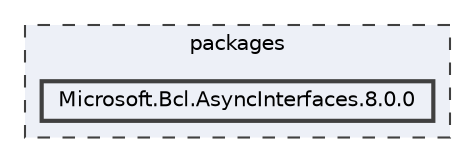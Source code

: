 digraph "packages/Microsoft.Bcl.AsyncInterfaces.8.0.0"
{
 // LATEX_PDF_SIZE
  bgcolor="transparent";
  edge [fontname=Helvetica,fontsize=10,labelfontname=Helvetica,labelfontsize=10];
  node [fontname=Helvetica,fontsize=10,shape=box,height=0.2,width=0.4];
  compound=true
  subgraph clusterdir_93501a11e921083efbd154e0cdff5f10 {
    graph [ bgcolor="#edf0f7", pencolor="grey25", label="packages", fontname=Helvetica,fontsize=10 style="filled,dashed", URL="dir_93501a11e921083efbd154e0cdff5f10.html",tooltip=""]
  dir_a0741fe369fd75bfcb05d98d6499fcb4 [label="Microsoft.Bcl.AsyncInterfaces.8.0.0", fillcolor="#edf0f7", color="grey25", style="filled,bold", URL="dir_a0741fe369fd75bfcb05d98d6499fcb4.html",tooltip=""];
  }
}
